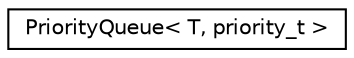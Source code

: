 digraph "Graphical Class Hierarchy"
{
 // LATEX_PDF_SIZE
  edge [fontname="Helvetica",fontsize="10",labelfontname="Helvetica",labelfontsize="10"];
  node [fontname="Helvetica",fontsize="10",shape=record];
  rankdir="LR";
  Node0 [label="PriorityQueue\< T, priority_t \>",height=0.2,width=0.4,color="black", fillcolor="white", style="filled",URL="$struct_priority_queue.html",tooltip="A priority queue to order nodes by cost."];
}
